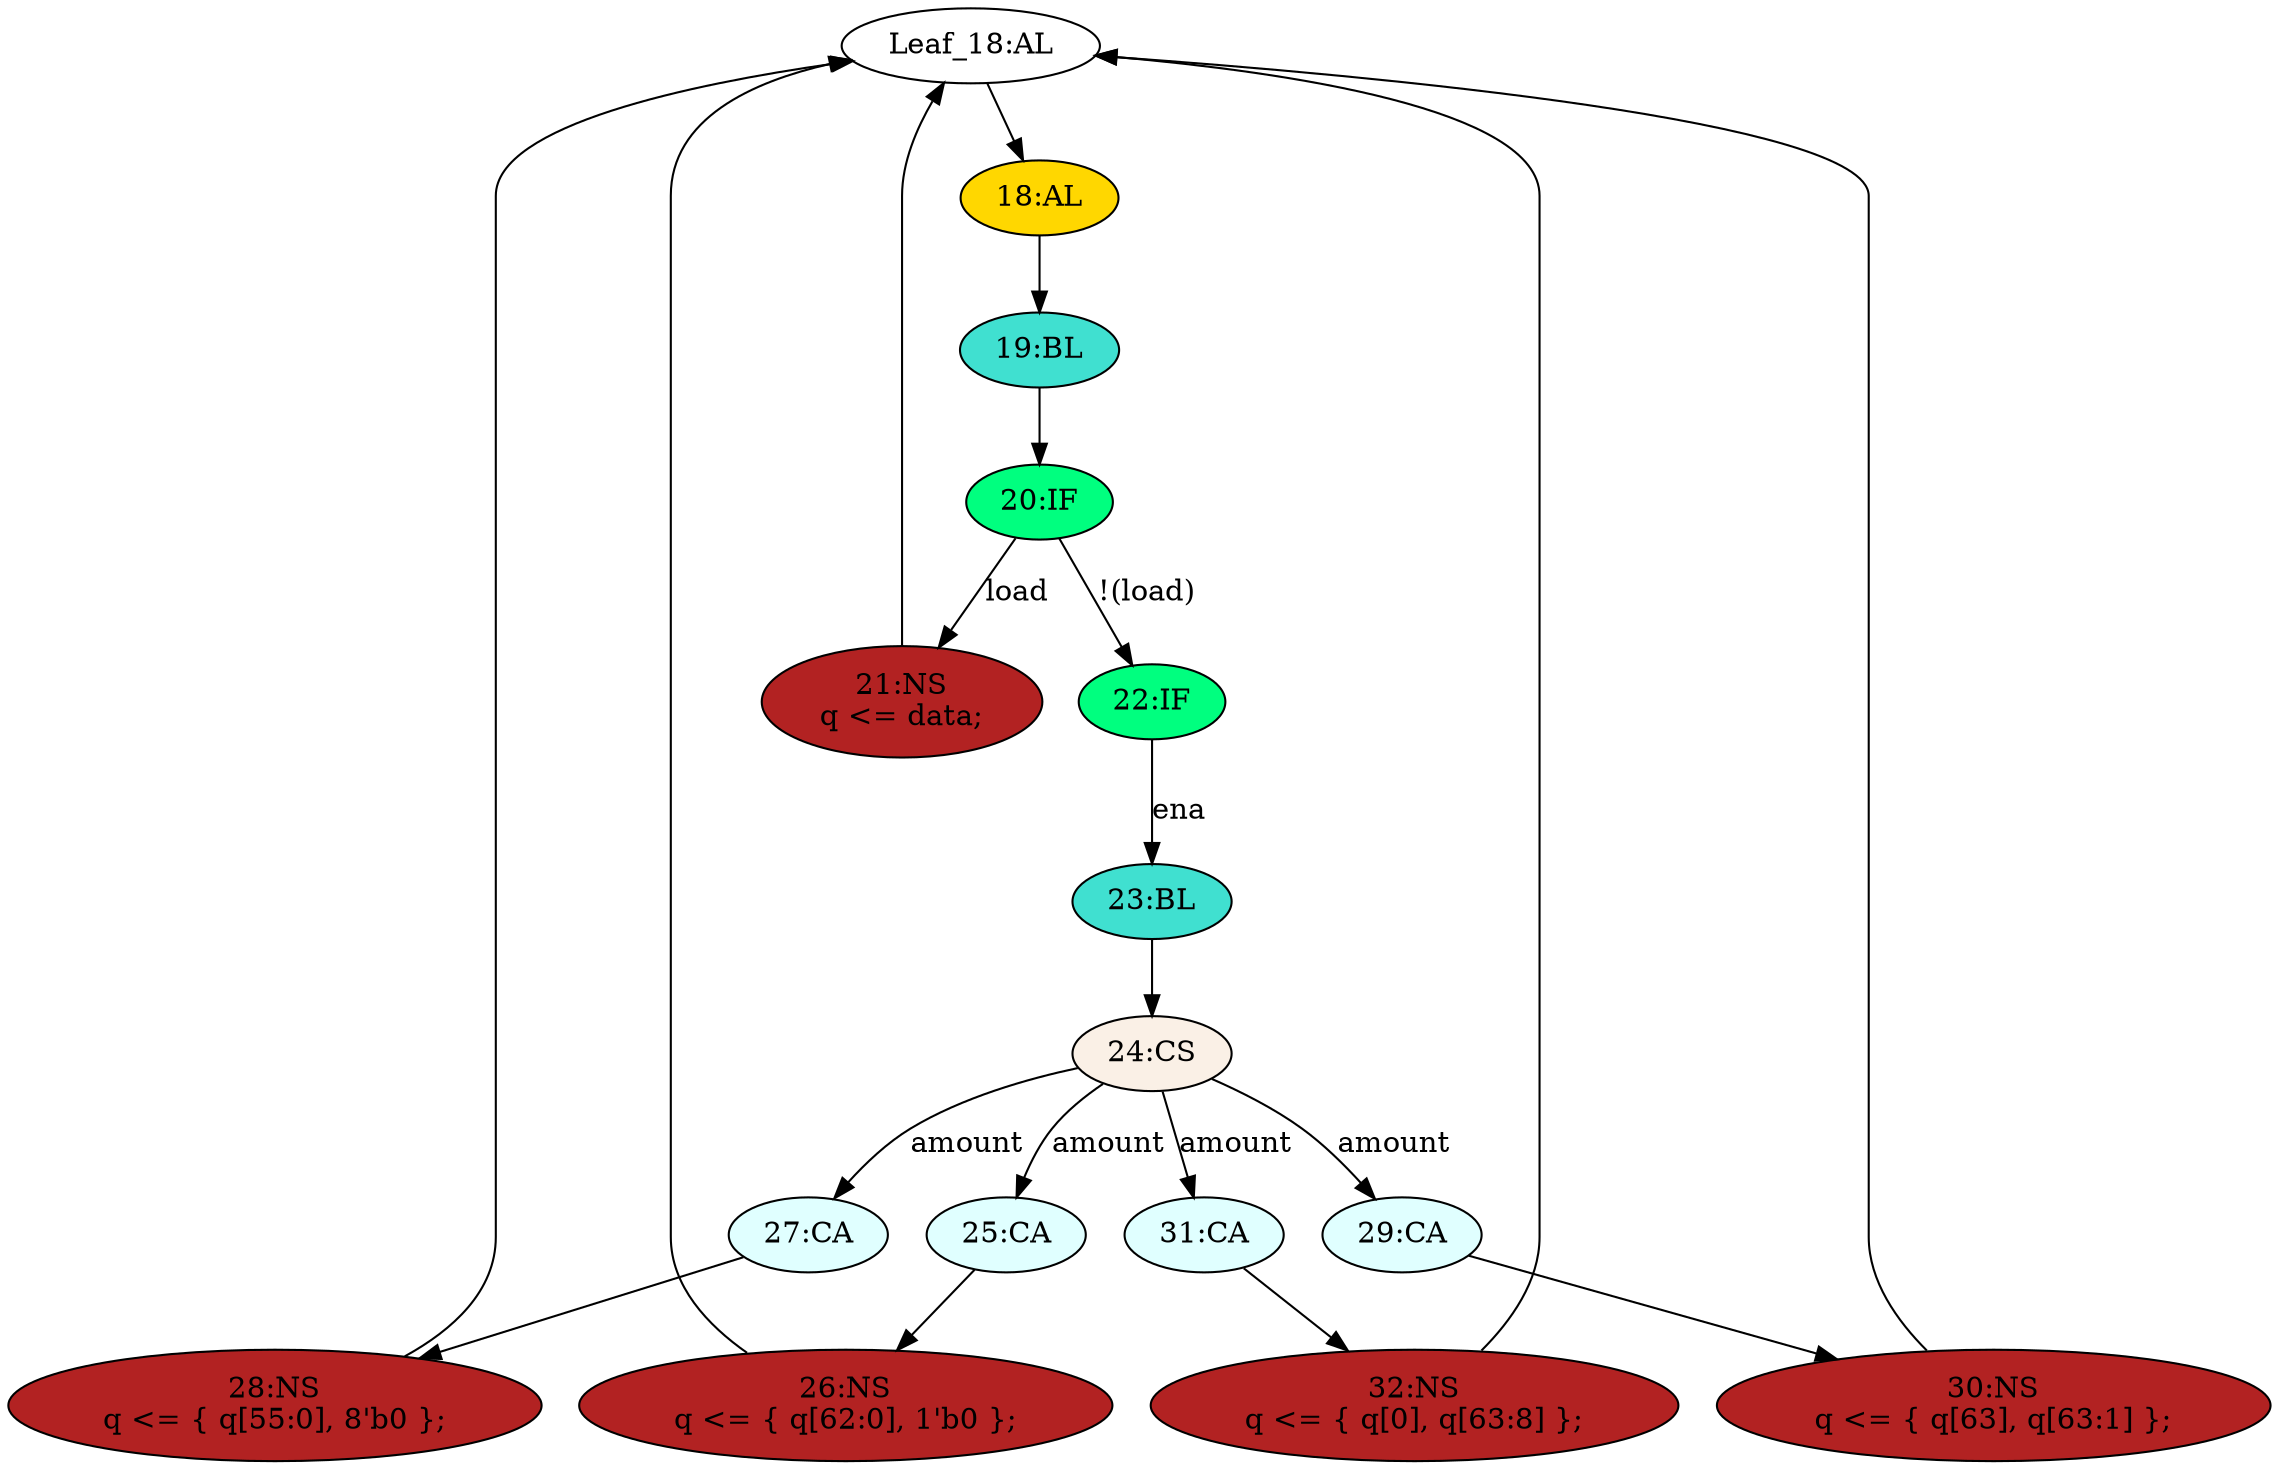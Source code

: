 strict digraph "compose( ,  )" {
	node [label="\N"];
	"Leaf_18:AL"	[def_var="['q']",
		label="Leaf_18:AL"];
	"18:AL"	[ast="<pyverilog.vparser.ast.Always object at 0x7ff6984b71d0>",
		clk_sens=True,
		fillcolor=gold,
		label="18:AL",
		sens="['clk']",
		statements="[]",
		style=filled,
		typ=Always,
		use_var="['load', 'ena', 'amount', 'data', 'q']"];
	"Leaf_18:AL" -> "18:AL";
	"24:CS"	[ast="<pyverilog.vparser.ast.CaseStatement object at 0x7ff69852ad90>",
		fillcolor=linen,
		label="24:CS",
		statements="[]",
		style=filled,
		typ=CaseStatement];
	"27:CA"	[ast="<pyverilog.vparser.ast.Case object at 0x7ff6984a6650>",
		fillcolor=lightcyan,
		label="27:CA",
		statements="[]",
		style=filled,
		typ=Case];
	"24:CS" -> "27:CA"	[cond="['amount']",
		label=amount,
		lineno=24];
	"31:CA"	[ast="<pyverilog.vparser.ast.Case object at 0x7ff6984c6150>",
		fillcolor=lightcyan,
		label="31:CA",
		statements="[]",
		style=filled,
		typ=Case];
	"24:CS" -> "31:CA"	[cond="['amount']",
		label=amount,
		lineno=24];
	"25:CA"	[ast="<pyverilog.vparser.ast.Case object at 0x7ff6984b1450>",
		fillcolor=lightcyan,
		label="25:CA",
		statements="[]",
		style=filled,
		typ=Case];
	"24:CS" -> "25:CA"	[cond="['amount']",
		label=amount,
		lineno=24];
	"29:CA"	[ast="<pyverilog.vparser.ast.Case object at 0x7ff6984a6450>",
		fillcolor=lightcyan,
		label="29:CA",
		statements="[]",
		style=filled,
		typ=Case];
	"24:CS" -> "29:CA"	[cond="['amount']",
		label=amount,
		lineno=24];
	"26:NS"	[ast="<pyverilog.vparser.ast.NonblockingSubstitution object at 0x7ff6984bdd10>",
		fillcolor=firebrick,
		label="26:NS
q <= { q[62:0], 1'b0 };",
		statements="[<pyverilog.vparser.ast.NonblockingSubstitution object at 0x7ff6984bdd10>]",
		style=filled,
		typ=NonblockingSubstitution];
	"26:NS" -> "Leaf_18:AL"	[cond="[]",
		lineno=None];
	"28:NS"	[ast="<pyverilog.vparser.ast.NonblockingSubstitution object at 0x7ff6984a6f50>",
		fillcolor=firebrick,
		label="28:NS
q <= { q[55:0], 8'b0 };",
		statements="[<pyverilog.vparser.ast.NonblockingSubstitution object at 0x7ff6984a6f50>]",
		style=filled,
		typ=NonblockingSubstitution];
	"27:CA" -> "28:NS"	[cond="[]",
		lineno=None];
	"19:BL"	[ast="<pyverilog.vparser.ast.Block object at 0x7ff6984a3d10>",
		fillcolor=turquoise,
		label="19:BL",
		statements="[]",
		style=filled,
		typ=Block];
	"20:IF"	[ast="<pyverilog.vparser.ast.IfStatement object at 0x7ff6984a3e10>",
		fillcolor=springgreen,
		label="20:IF",
		statements="[]",
		style=filled,
		typ=IfStatement];
	"19:BL" -> "20:IF"	[cond="[]",
		lineno=None];
	"32:NS"	[ast="<pyverilog.vparser.ast.NonblockingSubstitution object at 0x7ff698118810>",
		fillcolor=firebrick,
		label="32:NS
q <= { q[0], q[63:8] };",
		statements="[<pyverilog.vparser.ast.NonblockingSubstitution object at 0x7ff698118810>]",
		style=filled,
		typ=NonblockingSubstitution];
	"32:NS" -> "Leaf_18:AL"	[cond="[]",
		lineno=None];
	"22:IF"	[ast="<pyverilog.vparser.ast.IfStatement object at 0x7ff69844e550>",
		fillcolor=springgreen,
		label="22:IF",
		statements="[]",
		style=filled,
		typ=IfStatement];
	"20:IF" -> "22:IF"	[cond="['load']",
		label="!(load)",
		lineno=20];
	"21:NS"	[ast="<pyverilog.vparser.ast.NonblockingSubstitution object at 0x7ff6984a3610>",
		fillcolor=firebrick,
		label="21:NS
q <= data;",
		statements="[<pyverilog.vparser.ast.NonblockingSubstitution object at 0x7ff6984a3610>]",
		style=filled,
		typ=NonblockingSubstitution];
	"20:IF" -> "21:NS"	[cond="['load']",
		label=load,
		lineno=20];
	"23:BL"	[ast="<pyverilog.vparser.ast.Block object at 0x7ff69844ecd0>",
		fillcolor=turquoise,
		label="23:BL",
		statements="[]",
		style=filled,
		typ=Block];
	"23:BL" -> "24:CS"	[cond="[]",
		lineno=None];
	"31:CA" -> "32:NS"	[cond="[]",
		lineno=None];
	"28:NS" -> "Leaf_18:AL"	[cond="[]",
		lineno=None];
	"18:AL" -> "19:BL"	[cond="[]",
		lineno=None];
	"22:IF" -> "23:BL"	[cond="['ena']",
		label=ena,
		lineno=22];
	"25:CA" -> "26:NS"	[cond="[]",
		lineno=None];
	"30:NS"	[ast="<pyverilog.vparser.ast.NonblockingSubstitution object at 0x7ff69852a110>",
		fillcolor=firebrick,
		label="30:NS
q <= { q[63], q[63:1] };",
		statements="[<pyverilog.vparser.ast.NonblockingSubstitution object at 0x7ff69852a110>]",
		style=filled,
		typ=NonblockingSubstitution];
	"30:NS" -> "Leaf_18:AL"	[cond="[]",
		lineno=None];
	"29:CA" -> "30:NS"	[cond="[]",
		lineno=None];
	"21:NS" -> "Leaf_18:AL"	[cond="[]",
		lineno=None];
}
